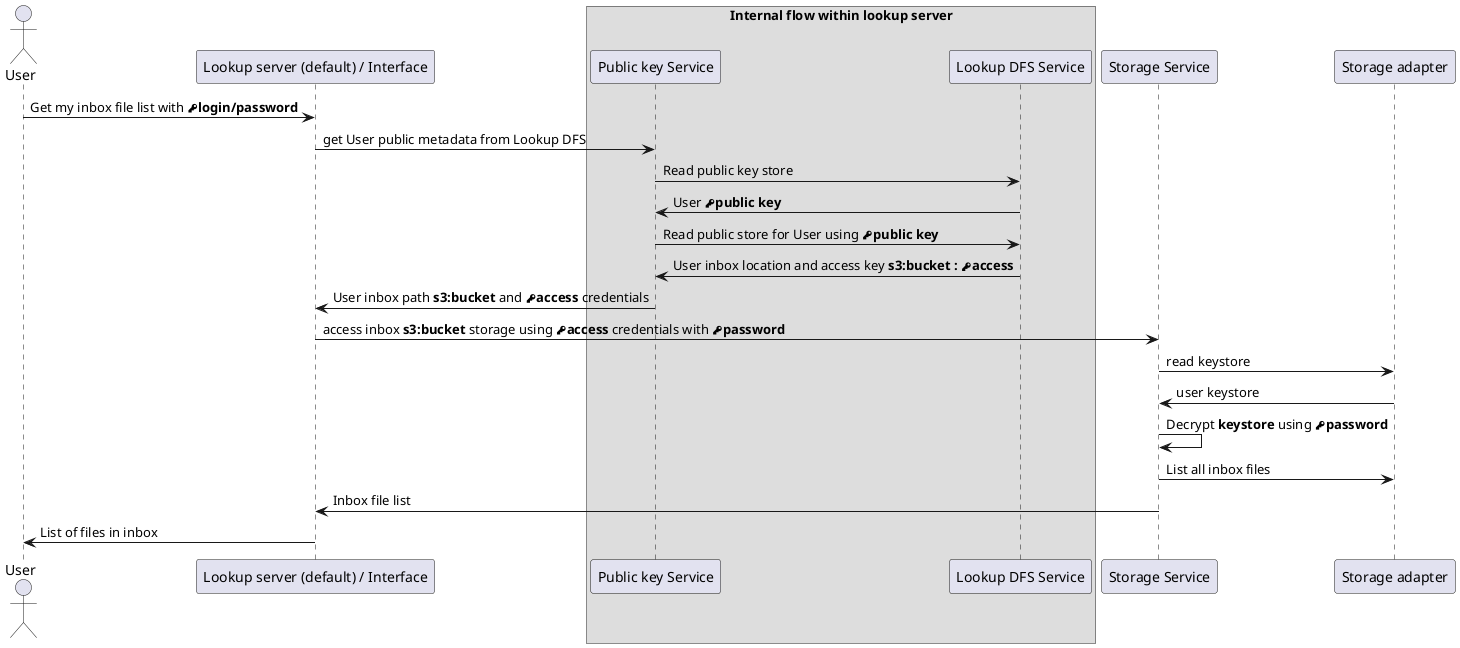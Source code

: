@startuml
actor User
User->"Lookup server (default) / Interface" as ls : Get my inbox file list with **<&key>login/password**
box "Internal flow within lookup server"
ls->"Public key Service" as lss : get User public metadata from Lookup DFS
lss->"Lookup DFS Service" as DFS : Read public key store
DFS->lss : User **<&key>public key**
lss->DFS : Read public store for User using **<&key>public key**
DFS->lss : User inbox location and access key **s3:bucket : <&key>access**
end box
lss->ls : User inbox path **s3:bucket** and **<&key>access** credentials
ls->"Storage Service" as ss : access inbox **s3:bucket** storage using **<&key>access** credentials with **<&key>password**
ss->"Storage adapter" as sa : read keystore
sa->ss : user keystore
ss->ss : Decrypt **keystore** using **<&key>password**
ss->sa : List all inbox files
ss->ls : Inbox file list
ls->User : List of files in inbox
@enduml